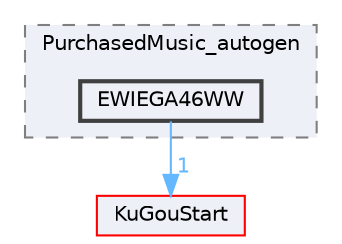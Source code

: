 digraph "EWIEGA46WW"
{
 // LATEX_PDF_SIZE
  bgcolor="transparent";
  edge [fontname=Helvetica,fontsize=10,labelfontname=Helvetica,labelfontsize=10];
  node [fontname=Helvetica,fontsize=10,shape=box,height=0.2,width=0.4];
  compound=true
  subgraph clusterdir_d3300d21060769b798f020654a907857 {
    graph [ bgcolor="#edf0f7", pencolor="grey50", label="PurchasedMusic_autogen", fontname=Helvetica,fontsize=10 style="filled,dashed", URL="dir_d3300d21060769b798f020654a907857.html",tooltip=""]
  dir_0a5f1c431caf2dc37460cbebb02fec54 [label="EWIEGA46WW", fillcolor="#edf0f7", color="grey25", style="filled,bold", URL="dir_0a5f1c431caf2dc37460cbebb02fec54.html",tooltip=""];
  }
  dir_e60601b218beddc6af0778ac41ea9cb2 [label="KuGouStart", fillcolor="#edf0f7", color="red", style="filled", URL="dir_e60601b218beddc6af0778ac41ea9cb2.html",tooltip=""];
  dir_0a5f1c431caf2dc37460cbebb02fec54->dir_e60601b218beddc6af0778ac41ea9cb2 [headlabel="1", labeldistance=1.5 headhref="dir_000103_000172.html" href="dir_000103_000172.html" color="steelblue1" fontcolor="steelblue1"];
}
